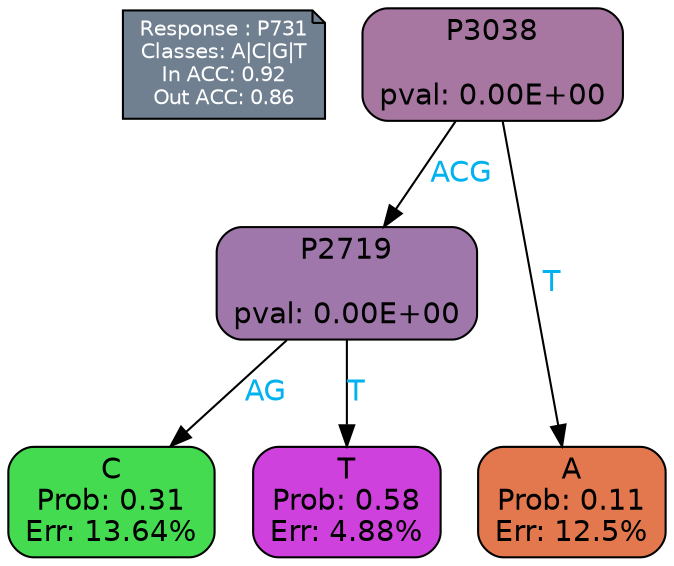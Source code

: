 digraph Tree {
node [shape=box, style="filled, rounded", color="black", fontname=helvetica] ;
graph [ranksep=equally, splines=polylines, bgcolor=transparent, dpi=600] ;
edge [fontname=helvetica] ;
LEGEND [label="Response : P731
Classes: A|C|G|T
In ACC: 0.92
Out ACC: 0.86
",shape=note,align=left,style=filled,fillcolor="slategray",fontcolor="white",fontsize=10];1 [label="P3038

pval: 0.00E+00", fillcolor="#a777a1"] ;
2 [label="P2719

pval: 0.00E+00", fillcolor="#9f77ab"] ;
3 [label="C
Prob: 0.31
Err: 13.64%", fillcolor="#45db50"] ;
4 [label="T
Prob: 0.58
Err: 4.88%", fillcolor="#cf41dc"] ;
5 [label="A
Prob: 0.11
Err: 12.5%", fillcolor="#e3784e"] ;
1 -> 2 [label="ACG",fontcolor=deepskyblue2] ;
1 -> 5 [label="T",fontcolor=deepskyblue2] ;
2 -> 3 [label="AG",fontcolor=deepskyblue2] ;
2 -> 4 [label="T",fontcolor=deepskyblue2] ;
{rank = same; 3;4;5;}{rank = same; LEGEND;1;}}
